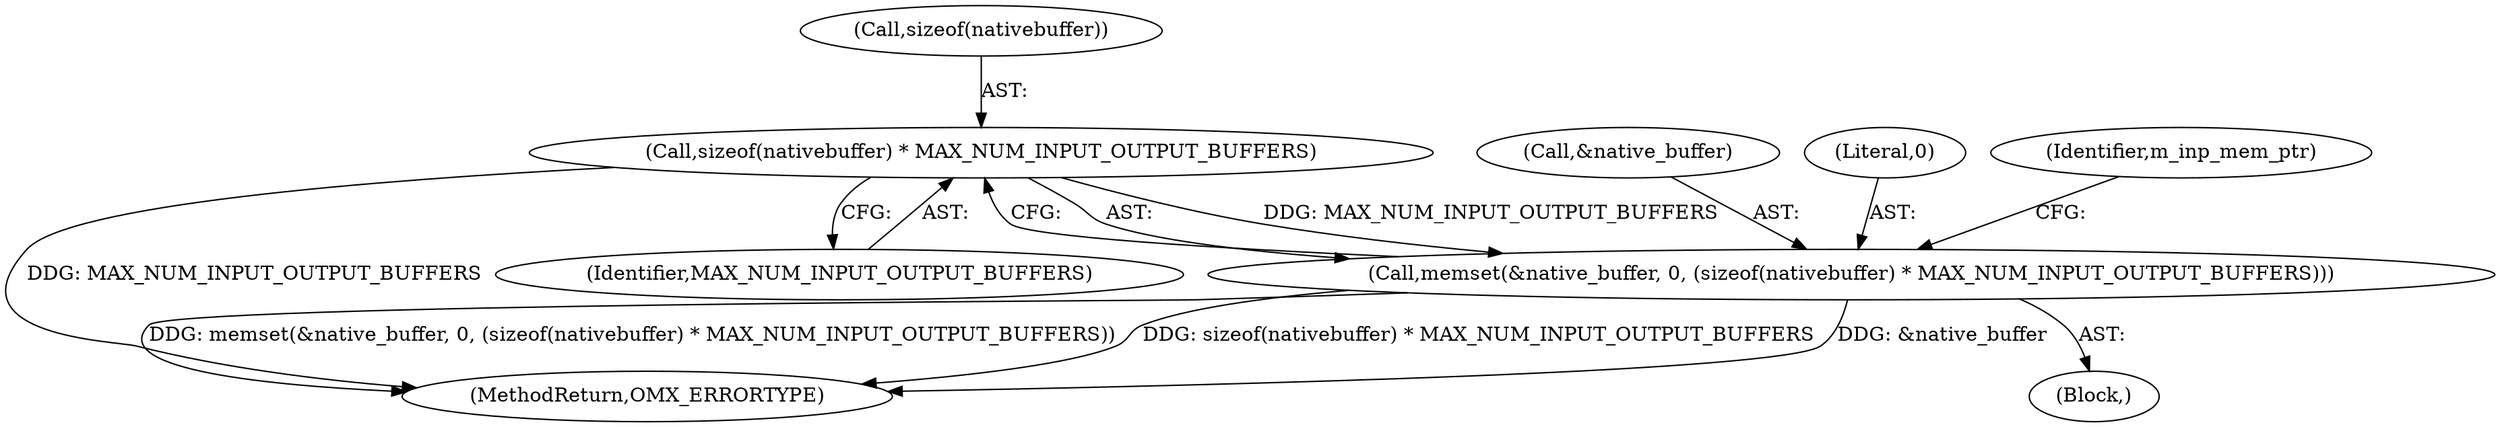 digraph "0_Android_46e305be6e670a5a0041b0b4861122a0f1aabefa@API" {
"1000162" [label="(Call,sizeof(nativebuffer) * MAX_NUM_INPUT_OUTPUT_BUFFERS)"];
"1000158" [label="(Call,memset(&native_buffer, 0, (sizeof(nativebuffer) * MAX_NUM_INPUT_OUTPUT_BUFFERS)))"];
"1000346" [label="(MethodReturn,OMX_ERRORTYPE)"];
"1000159" [label="(Call,&native_buffer)"];
"1000162" [label="(Call,sizeof(nativebuffer) * MAX_NUM_INPUT_OUTPUT_BUFFERS)"];
"1000158" [label="(Call,memset(&native_buffer, 0, (sizeof(nativebuffer) * MAX_NUM_INPUT_OUTPUT_BUFFERS)))"];
"1000161" [label="(Literal,0)"];
"1000168" [label="(Identifier,m_inp_mem_ptr)"];
"1000136" [label="(Block,)"];
"1000165" [label="(Identifier,MAX_NUM_INPUT_OUTPUT_BUFFERS)"];
"1000163" [label="(Call,sizeof(nativebuffer))"];
"1000162" -> "1000158"  [label="AST: "];
"1000162" -> "1000165"  [label="CFG: "];
"1000163" -> "1000162"  [label="AST: "];
"1000165" -> "1000162"  [label="AST: "];
"1000158" -> "1000162"  [label="CFG: "];
"1000162" -> "1000346"  [label="DDG: MAX_NUM_INPUT_OUTPUT_BUFFERS"];
"1000162" -> "1000158"  [label="DDG: MAX_NUM_INPUT_OUTPUT_BUFFERS"];
"1000158" -> "1000136"  [label="AST: "];
"1000159" -> "1000158"  [label="AST: "];
"1000161" -> "1000158"  [label="AST: "];
"1000168" -> "1000158"  [label="CFG: "];
"1000158" -> "1000346"  [label="DDG: &native_buffer"];
"1000158" -> "1000346"  [label="DDG: memset(&native_buffer, 0, (sizeof(nativebuffer) * MAX_NUM_INPUT_OUTPUT_BUFFERS))"];
"1000158" -> "1000346"  [label="DDG: sizeof(nativebuffer) * MAX_NUM_INPUT_OUTPUT_BUFFERS"];
}
